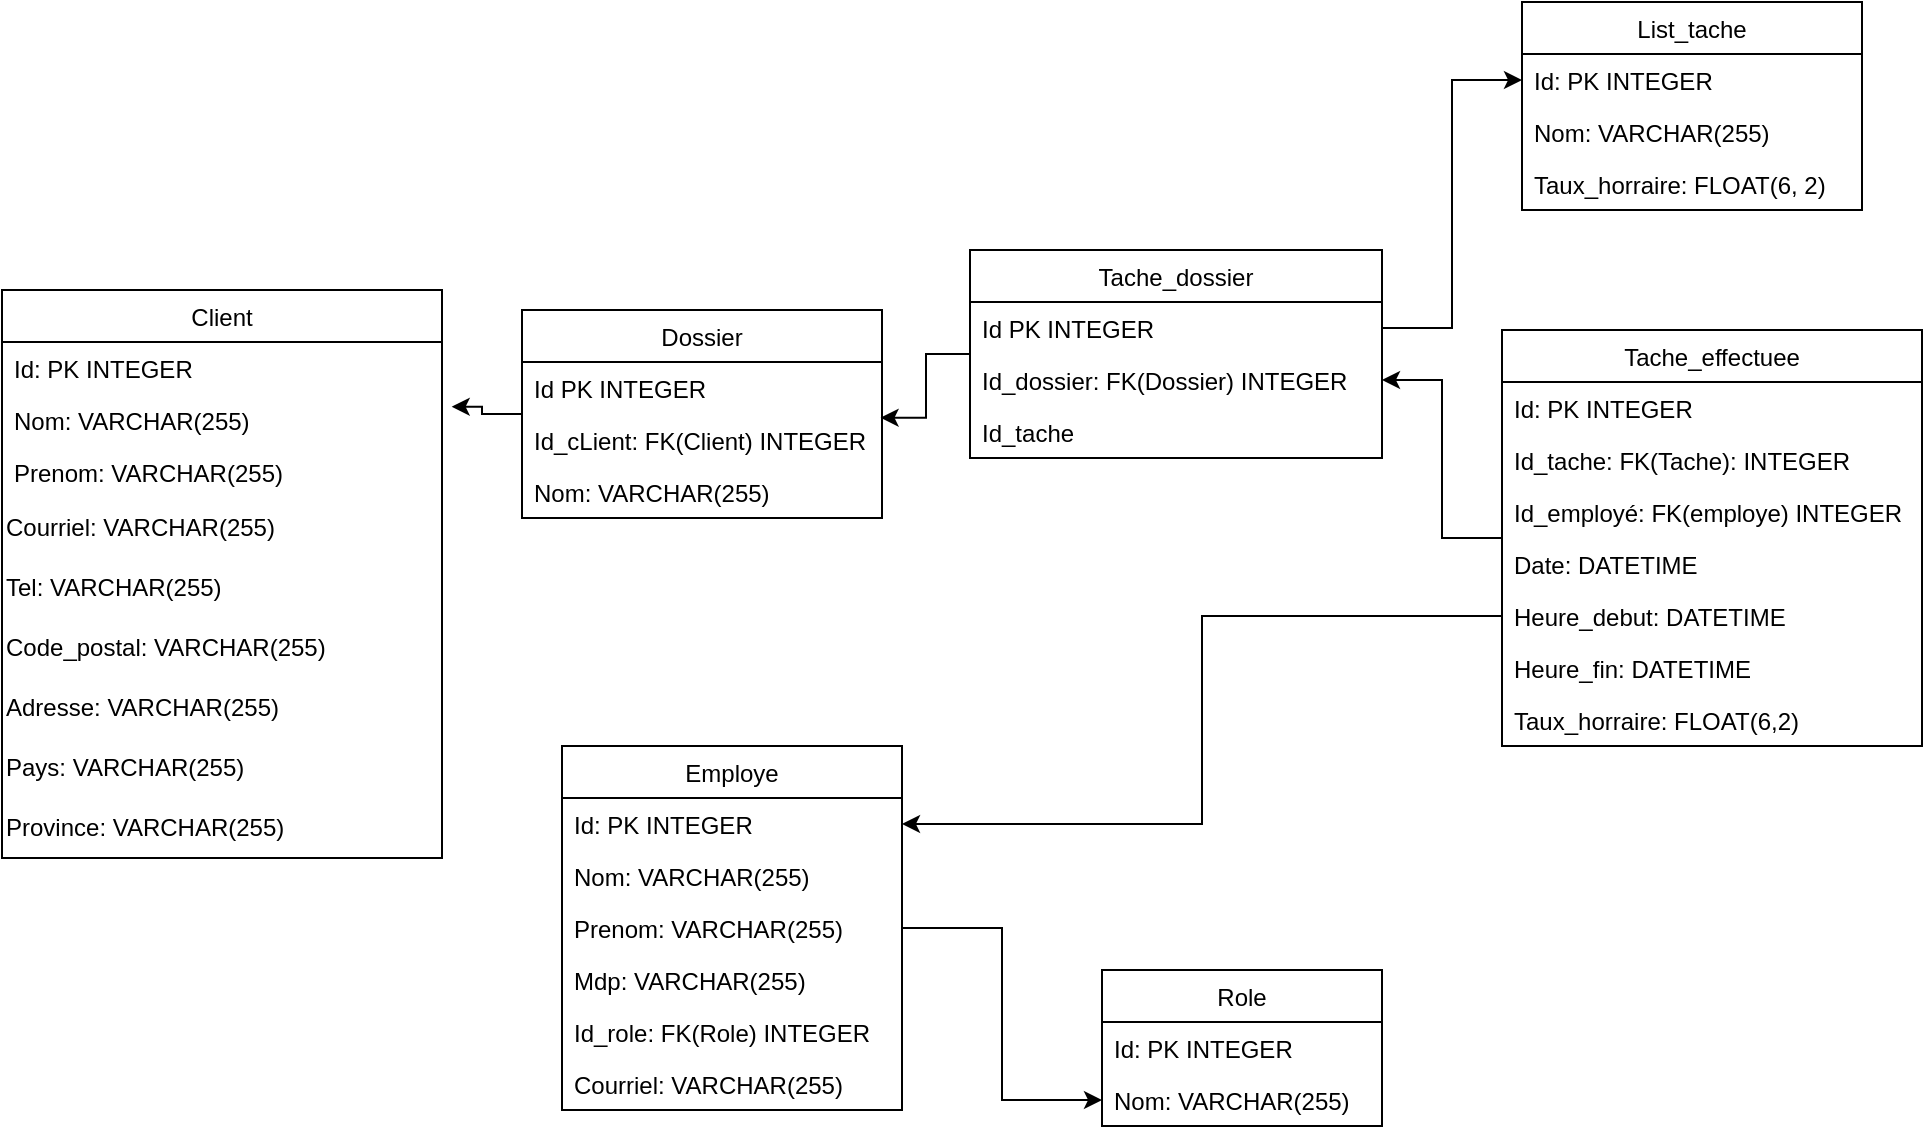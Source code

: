 <mxfile version="20.2.3" type="device"><diagram id="vCwnIYD7rUMOVge4N5CQ" name="Page-1"><mxGraphModel dx="1278" dy="1818" grid="1" gridSize="10" guides="1" tooltips="1" connect="1" arrows="1" fold="1" page="1" pageScale="1" pageWidth="827" pageHeight="1169" math="0" shadow="0"><root><mxCell id="0"/><mxCell id="1" parent="0"/><mxCell id="4wIxJHXk1emyousp7Os_-34" value="Client" style="swimlane;fontStyle=0;childLayout=stackLayout;horizontal=1;startSize=26;fillColor=none;horizontalStack=0;resizeParent=1;resizeParentMax=0;resizeLast=0;collapsible=1;marginBottom=0;" parent="1" vertex="1"><mxGeometry y="40" width="220" height="284" as="geometry"/></mxCell><mxCell id="4wIxJHXk1emyousp7Os_-35" value="Id: PK INTEGER" style="text;strokeColor=none;fillColor=none;align=left;verticalAlign=top;spacingLeft=4;spacingRight=4;overflow=hidden;rotatable=0;points=[[0,0.5],[1,0.5]];portConstraint=eastwest;" parent="4wIxJHXk1emyousp7Os_-34" vertex="1"><mxGeometry y="26" width="220" height="26" as="geometry"/></mxCell><mxCell id="4wIxJHXk1emyousp7Os_-36" value="Nom: VARCHAR(255)" style="text;strokeColor=none;fillColor=none;align=left;verticalAlign=top;spacingLeft=4;spacingRight=4;overflow=hidden;rotatable=0;points=[[0,0.5],[1,0.5]];portConstraint=eastwest;" parent="4wIxJHXk1emyousp7Os_-34" vertex="1"><mxGeometry y="52" width="220" height="26" as="geometry"/></mxCell><mxCell id="4wIxJHXk1emyousp7Os_-37" value="Prenom: VARCHAR(255)" style="text;strokeColor=none;fillColor=none;align=left;verticalAlign=top;spacingLeft=4;spacingRight=4;overflow=hidden;rotatable=0;points=[[0,0.5],[1,0.5]];portConstraint=eastwest;" parent="4wIxJHXk1emyousp7Os_-34" vertex="1"><mxGeometry y="78" width="220" height="26" as="geometry"/></mxCell><mxCell id="4wIxJHXk1emyousp7Os_-58" value="Courriel: VARCHAR(255)" style="text;html=1;strokeColor=none;fillColor=none;align=left;verticalAlign=middle;whiteSpace=wrap;rounded=0;" parent="4wIxJHXk1emyousp7Os_-34" vertex="1"><mxGeometry y="104" width="220" height="30" as="geometry"/></mxCell><mxCell id="4wIxJHXk1emyousp7Os_-59" value="Tel: VARCHAR(255)&lt;span style=&quot;color: rgba(0, 0, 0, 0); font-family: monospace; font-size: 0px;&quot;&gt;%3CmxGraphModel%3E%3Croot%3E%3CmxCell%20id%3D%220%22%2F%3E%3CmxCell%20id%3D%221%22%20parent%3D%220%22%2F%3E%3CmxCell%20id%3D%222%22%20value%3D%22Courriel%22%20style%3D%22text%3Bhtml%3D1%3BstrokeColor%3Dnone%3BfillColor%3Dnone%3Balign%3Dleft%3BverticalAlign%3Dmiddle%3BwhiteSpace%3Dwrap%3Brounded%3D0%3B%22%20vertex%3D%221%22%20parent%3D%221%22%3E%3CmxGeometry%20x%3D%2240%22%20y%3D%22154%22%20width%3D%22140%22%20height%3D%2230%22%20as%3D%22geometry%22%2F%3E%3C%2FmxCell%3E%3C%2Froot%3E%3C%2FmxGraphModel%3E:: VV&lt;/span&gt;" style="text;html=1;strokeColor=none;fillColor=none;align=left;verticalAlign=middle;whiteSpace=wrap;rounded=0;" parent="4wIxJHXk1emyousp7Os_-34" vertex="1"><mxGeometry y="134" width="220" height="30" as="geometry"/></mxCell><mxCell id="4wIxJHXk1emyousp7Os_-60" value="Code_postal: VARCHAR(255)" style="text;html=1;strokeColor=none;fillColor=none;align=left;verticalAlign=middle;whiteSpace=wrap;rounded=0;" parent="4wIxJHXk1emyousp7Os_-34" vertex="1"><mxGeometry y="164" width="220" height="30" as="geometry"/></mxCell><mxCell id="4wIxJHXk1emyousp7Os_-61" value="Adresse: VARCHAR(255)" style="text;html=1;strokeColor=none;fillColor=none;align=left;verticalAlign=middle;whiteSpace=wrap;rounded=0;" parent="4wIxJHXk1emyousp7Os_-34" vertex="1"><mxGeometry y="194" width="220" height="30" as="geometry"/></mxCell><mxCell id="4wIxJHXk1emyousp7Os_-62" value="Pays: VARCHAR(255)" style="text;html=1;strokeColor=none;fillColor=none;align=left;verticalAlign=middle;whiteSpace=wrap;rounded=0;" parent="4wIxJHXk1emyousp7Os_-34" vertex="1"><mxGeometry y="224" width="220" height="30" as="geometry"/></mxCell><mxCell id="4wIxJHXk1emyousp7Os_-63" value="Province: VARCHAR(255)" style="text;html=1;strokeColor=none;fillColor=none;align=left;verticalAlign=middle;whiteSpace=wrap;rounded=0;" parent="4wIxJHXk1emyousp7Os_-34" vertex="1"><mxGeometry y="254" width="220" height="30" as="geometry"/></mxCell><mxCell id="4wIxJHXk1emyousp7Os_-83" style="edgeStyle=orthogonalEdgeStyle;rounded=0;orthogonalLoop=1;jettySize=auto;html=1;entryX=1.022;entryY=0.245;entryDx=0;entryDy=0;entryPerimeter=0;" parent="1" source="4wIxJHXk1emyousp7Os_-38" target="4wIxJHXk1emyousp7Os_-36" edge="1"><mxGeometry relative="1" as="geometry"/></mxCell><mxCell id="4wIxJHXk1emyousp7Os_-38" value="Dossier" style="swimlane;fontStyle=0;childLayout=stackLayout;horizontal=1;startSize=26;fillColor=none;horizontalStack=0;resizeParent=1;resizeParentMax=0;resizeLast=0;collapsible=1;marginBottom=0;" parent="1" vertex="1"><mxGeometry x="260" y="50" width="180" height="104" as="geometry"/></mxCell><mxCell id="4wIxJHXk1emyousp7Os_-39" value="Id PK INTEGER" style="text;strokeColor=none;fillColor=none;align=left;verticalAlign=top;spacingLeft=4;spacingRight=4;overflow=hidden;rotatable=0;points=[[0,0.5],[1,0.5]];portConstraint=eastwest;" parent="4wIxJHXk1emyousp7Os_-38" vertex="1"><mxGeometry y="26" width="180" height="26" as="geometry"/></mxCell><mxCell id="4wIxJHXk1emyousp7Os_-64" value="Id_cLient: FK(Client) INTEGER" style="text;strokeColor=none;fillColor=none;align=left;verticalAlign=top;spacingLeft=4;spacingRight=4;overflow=hidden;rotatable=0;points=[[0,0.5],[1,0.5]];portConstraint=eastwest;" parent="4wIxJHXk1emyousp7Os_-38" vertex="1"><mxGeometry y="52" width="180" height="26" as="geometry"/></mxCell><mxCell id="4wIxJHXk1emyousp7Os_-40" value="Nom: VARCHAR(255)" style="text;strokeColor=none;fillColor=none;align=left;verticalAlign=top;spacingLeft=4;spacingRight=4;overflow=hidden;rotatable=0;points=[[0,0.5],[1,0.5]];portConstraint=eastwest;" parent="4wIxJHXk1emyousp7Os_-38" vertex="1"><mxGeometry y="78" width="180" height="26" as="geometry"/></mxCell><mxCell id="4wIxJHXk1emyousp7Os_-81" style="edgeStyle=orthogonalEdgeStyle;rounded=0;orthogonalLoop=1;jettySize=auto;html=1;entryX=0;entryY=0.5;entryDx=0;entryDy=0;" parent="1" source="4wIxJHXk1emyousp7Os_-46" target="4wIxJHXk1emyousp7Os_-74" edge="1"><mxGeometry relative="1" as="geometry"/></mxCell><mxCell id="4wIxJHXk1emyousp7Os_-46" value="Employe" style="swimlane;fontStyle=0;childLayout=stackLayout;horizontal=1;startSize=26;fillColor=none;horizontalStack=0;resizeParent=1;resizeParentMax=0;resizeLast=0;collapsible=1;marginBottom=0;" parent="1" vertex="1"><mxGeometry x="280" y="268" width="170" height="182" as="geometry"/></mxCell><mxCell id="4wIxJHXk1emyousp7Os_-47" value="Id: PK INTEGER" style="text;strokeColor=none;fillColor=none;align=left;verticalAlign=top;spacingLeft=4;spacingRight=4;overflow=hidden;rotatable=0;points=[[0,0.5],[1,0.5]];portConstraint=eastwest;" parent="4wIxJHXk1emyousp7Os_-46" vertex="1"><mxGeometry y="26" width="170" height="26" as="geometry"/></mxCell><mxCell id="4wIxJHXk1emyousp7Os_-48" value="Nom: VARCHAR(255)" style="text;strokeColor=none;fillColor=none;align=left;verticalAlign=top;spacingLeft=4;spacingRight=4;overflow=hidden;rotatable=0;points=[[0,0.5],[1,0.5]];portConstraint=eastwest;" parent="4wIxJHXk1emyousp7Os_-46" vertex="1"><mxGeometry y="52" width="170" height="26" as="geometry"/></mxCell><mxCell id="4wIxJHXk1emyousp7Os_-49" value="Prenom: VARCHAR(255)" style="text;strokeColor=none;fillColor=none;align=left;verticalAlign=top;spacingLeft=4;spacingRight=4;overflow=hidden;rotatable=0;points=[[0,0.5],[1,0.5]];portConstraint=eastwest;" parent="4wIxJHXk1emyousp7Os_-46" vertex="1"><mxGeometry y="78" width="170" height="26" as="geometry"/></mxCell><mxCell id="4wIxJHXk1emyousp7Os_-70" value="Mdp: VARCHAR(255)" style="text;strokeColor=none;fillColor=none;align=left;verticalAlign=top;spacingLeft=4;spacingRight=4;overflow=hidden;rotatable=0;points=[[0,0.5],[1,0.5]];portConstraint=eastwest;" parent="4wIxJHXk1emyousp7Os_-46" vertex="1"><mxGeometry y="104" width="170" height="26" as="geometry"/></mxCell><mxCell id="4wIxJHXk1emyousp7Os_-71" value="Id_role: FK(Role) INTEGER" style="text;strokeColor=none;fillColor=none;align=left;verticalAlign=top;spacingLeft=4;spacingRight=4;overflow=hidden;rotatable=0;points=[[0,0.5],[1,0.5]];portConstraint=eastwest;" parent="4wIxJHXk1emyousp7Os_-46" vertex="1"><mxGeometry y="130" width="170" height="26" as="geometry"/></mxCell><mxCell id="4wIxJHXk1emyousp7Os_-85" value="Courriel: VARCHAR(255)" style="text;strokeColor=none;fillColor=none;align=left;verticalAlign=top;spacingLeft=4;spacingRight=4;overflow=hidden;rotatable=0;points=[[0,0.5],[1,0.5]];portConstraint=eastwest;" parent="4wIxJHXk1emyousp7Os_-46" vertex="1"><mxGeometry y="156" width="170" height="26" as="geometry"/></mxCell><mxCell id="4wIxJHXk1emyousp7Os_-84" style="edgeStyle=orthogonalEdgeStyle;rounded=0;orthogonalLoop=1;jettySize=auto;html=1;entryX=0.996;entryY=0.072;entryDx=0;entryDy=0;entryPerimeter=0;" parent="1" source="4wIxJHXk1emyousp7Os_-50" target="4wIxJHXk1emyousp7Os_-64" edge="1"><mxGeometry relative="1" as="geometry"/></mxCell><mxCell id="4wIxJHXk1emyousp7Os_-50" value="Tache_dossier" style="swimlane;fontStyle=0;childLayout=stackLayout;horizontal=1;startSize=26;fillColor=none;horizontalStack=0;resizeParent=1;resizeParentMax=0;resizeLast=0;collapsible=1;marginBottom=0;" parent="1" vertex="1"><mxGeometry x="484" y="20" width="206" height="104" as="geometry"/></mxCell><mxCell id="4wIxJHXk1emyousp7Os_-51" value="Id PK INTEGER" style="text;strokeColor=none;fillColor=none;align=left;verticalAlign=top;spacingLeft=4;spacingRight=4;overflow=hidden;rotatable=0;points=[[0,0.5],[1,0.5]];portConstraint=eastwest;" parent="4wIxJHXk1emyousp7Os_-50" vertex="1"><mxGeometry y="26" width="206" height="26" as="geometry"/></mxCell><mxCell id="4wIxJHXk1emyousp7Os_-52" value="Id_dossier: FK(Dossier) INTEGER" style="text;strokeColor=none;fillColor=none;align=left;verticalAlign=top;spacingLeft=4;spacingRight=4;overflow=hidden;rotatable=0;points=[[0,0.5],[1,0.5]];portConstraint=eastwest;" parent="4wIxJHXk1emyousp7Os_-50" vertex="1"><mxGeometry y="52" width="206" height="26" as="geometry"/></mxCell><mxCell id="4wIxJHXk1emyousp7Os_-53" value="Id_tache" style="text;strokeColor=none;fillColor=none;align=left;verticalAlign=top;spacingLeft=4;spacingRight=4;overflow=hidden;rotatable=0;points=[[0,0.5],[1,0.5]];portConstraint=eastwest;" parent="4wIxJHXk1emyousp7Os_-50" vertex="1"><mxGeometry y="78" width="206" height="26" as="geometry"/></mxCell><mxCell id="4wIxJHXk1emyousp7Os_-80" style="edgeStyle=orthogonalEdgeStyle;rounded=0;orthogonalLoop=1;jettySize=auto;html=1;entryX=1;entryY=0.5;entryDx=0;entryDy=0;" parent="1" source="4wIxJHXk1emyousp7Os_-54" target="4wIxJHXk1emyousp7Os_-52" edge="1"><mxGeometry relative="1" as="geometry"/></mxCell><mxCell id="4wIxJHXk1emyousp7Os_-54" value="Tache_effectuee" style="swimlane;fontStyle=0;childLayout=stackLayout;horizontal=1;startSize=26;fillColor=none;horizontalStack=0;resizeParent=1;resizeParentMax=0;resizeLast=0;collapsible=1;marginBottom=0;" parent="1" vertex="1"><mxGeometry x="750" y="60" width="210" height="208" as="geometry"/></mxCell><mxCell id="4wIxJHXk1emyousp7Os_-55" value="Id: PK INTEGER" style="text;strokeColor=none;fillColor=none;align=left;verticalAlign=top;spacingLeft=4;spacingRight=4;overflow=hidden;rotatable=0;points=[[0,0.5],[1,0.5]];portConstraint=eastwest;" parent="4wIxJHXk1emyousp7Os_-54" vertex="1"><mxGeometry y="26" width="210" height="26" as="geometry"/></mxCell><mxCell id="4wIxJHXk1emyousp7Os_-56" value="Id_tache: FK(Tache): INTEGER" style="text;strokeColor=none;fillColor=none;align=left;verticalAlign=top;spacingLeft=4;spacingRight=4;overflow=hidden;rotatable=0;points=[[0,0.5],[1,0.5]];portConstraint=eastwest;" parent="4wIxJHXk1emyousp7Os_-54" vertex="1"><mxGeometry y="52" width="210" height="26" as="geometry"/></mxCell><mxCell id="4wIxJHXk1emyousp7Os_-57" value="Id_employé: FK(employe) INTEGER" style="text;strokeColor=none;fillColor=none;align=left;verticalAlign=top;spacingLeft=4;spacingRight=4;overflow=hidden;rotatable=0;points=[[0,0.5],[1,0.5]];portConstraint=eastwest;" parent="4wIxJHXk1emyousp7Os_-54" vertex="1"><mxGeometry y="78" width="210" height="26" as="geometry"/></mxCell><mxCell id="4wIxJHXk1emyousp7Os_-65" value="Date: DATETIME" style="text;strokeColor=none;fillColor=none;align=left;verticalAlign=top;spacingLeft=4;spacingRight=4;overflow=hidden;rotatable=0;points=[[0,0.5],[1,0.5]];portConstraint=eastwest;" parent="4wIxJHXk1emyousp7Os_-54" vertex="1"><mxGeometry y="104" width="210" height="26" as="geometry"/></mxCell><mxCell id="4wIxJHXk1emyousp7Os_-66" value="Heure_debut: DATETIME" style="text;strokeColor=none;fillColor=none;align=left;verticalAlign=top;spacingLeft=4;spacingRight=4;overflow=hidden;rotatable=0;points=[[0,0.5],[1,0.5]];portConstraint=eastwest;" parent="4wIxJHXk1emyousp7Os_-54" vertex="1"><mxGeometry y="130" width="210" height="26" as="geometry"/></mxCell><mxCell id="4wIxJHXk1emyousp7Os_-67" value="Heure_fin: DATETIME" style="text;strokeColor=none;fillColor=none;align=left;verticalAlign=top;spacingLeft=4;spacingRight=4;overflow=hidden;rotatable=0;points=[[0,0.5],[1,0.5]];portConstraint=eastwest;" parent="4wIxJHXk1emyousp7Os_-54" vertex="1"><mxGeometry y="156" width="210" height="26" as="geometry"/></mxCell><mxCell id="4wIxJHXk1emyousp7Os_-69" value="Taux_horraire: FLOAT(6,2)" style="text;strokeColor=none;fillColor=none;align=left;verticalAlign=top;spacingLeft=4;spacingRight=4;overflow=hidden;rotatable=0;points=[[0,0.5],[1,0.5]];portConstraint=eastwest;" parent="4wIxJHXk1emyousp7Os_-54" vertex="1"><mxGeometry y="182" width="210" height="26" as="geometry"/></mxCell><mxCell id="4wIxJHXk1emyousp7Os_-72" value="Role" style="swimlane;fontStyle=0;childLayout=stackLayout;horizontal=1;startSize=26;fillColor=none;horizontalStack=0;resizeParent=1;resizeParentMax=0;resizeLast=0;collapsible=1;marginBottom=0;" parent="1" vertex="1"><mxGeometry x="550" y="380" width="140" height="78" as="geometry"/></mxCell><mxCell id="4wIxJHXk1emyousp7Os_-73" value="Id: PK INTEGER" style="text;strokeColor=none;fillColor=none;align=left;verticalAlign=top;spacingLeft=4;spacingRight=4;overflow=hidden;rotatable=0;points=[[0,0.5],[1,0.5]];portConstraint=eastwest;" parent="4wIxJHXk1emyousp7Os_-72" vertex="1"><mxGeometry y="26" width="140" height="26" as="geometry"/></mxCell><mxCell id="4wIxJHXk1emyousp7Os_-74" value="Nom: VARCHAR(255)" style="text;strokeColor=none;fillColor=none;align=left;verticalAlign=top;spacingLeft=4;spacingRight=4;overflow=hidden;rotatable=0;points=[[0,0.5],[1,0.5]];portConstraint=eastwest;" parent="4wIxJHXk1emyousp7Os_-72" vertex="1"><mxGeometry y="52" width="140" height="26" as="geometry"/></mxCell><mxCell id="4wIxJHXk1emyousp7Os_-82" style="edgeStyle=orthogonalEdgeStyle;rounded=0;orthogonalLoop=1;jettySize=auto;html=1;" parent="1" source="4wIxJHXk1emyousp7Os_-66" target="4wIxJHXk1emyousp7Os_-47" edge="1"><mxGeometry relative="1" as="geometry"/></mxCell><mxCell id="4wIxJHXk1emyousp7Os_-86" value="List_tache" style="swimlane;fontStyle=0;childLayout=stackLayout;horizontal=1;startSize=26;fillColor=none;horizontalStack=0;resizeParent=1;resizeParentMax=0;resizeLast=0;collapsible=1;marginBottom=0;" parent="1" vertex="1"><mxGeometry x="760" y="-104" width="170" height="104" as="geometry"/></mxCell><mxCell id="4wIxJHXk1emyousp7Os_-87" value="Id: PK INTEGER" style="text;strokeColor=none;fillColor=none;align=left;verticalAlign=top;spacingLeft=4;spacingRight=4;overflow=hidden;rotatable=0;points=[[0,0.5],[1,0.5]];portConstraint=eastwest;" parent="4wIxJHXk1emyousp7Os_-86" vertex="1"><mxGeometry y="26" width="170" height="26" as="geometry"/></mxCell><mxCell id="4wIxJHXk1emyousp7Os_-89" value="Nom: VARCHAR(255)" style="text;strokeColor=none;fillColor=none;align=left;verticalAlign=top;spacingLeft=4;spacingRight=4;overflow=hidden;rotatable=0;points=[[0,0.5],[1,0.5]];portConstraint=eastwest;" parent="4wIxJHXk1emyousp7Os_-86" vertex="1"><mxGeometry y="52" width="170" height="26" as="geometry"/></mxCell><mxCell id="4wIxJHXk1emyousp7Os_-90" value="Taux_horraire: FLOAT(6, 2)" style="text;strokeColor=none;fillColor=none;align=left;verticalAlign=top;spacingLeft=4;spacingRight=4;overflow=hidden;rotatable=0;points=[[0,0.5],[1,0.5]];portConstraint=eastwest;" parent="4wIxJHXk1emyousp7Os_-86" vertex="1"><mxGeometry y="78" width="170" height="26" as="geometry"/></mxCell><mxCell id="4wIxJHXk1emyousp7Os_-92" style="edgeStyle=orthogonalEdgeStyle;rounded=0;orthogonalLoop=1;jettySize=auto;html=1;entryX=0;entryY=0.5;entryDx=0;entryDy=0;" parent="1" source="4wIxJHXk1emyousp7Os_-51" target="4wIxJHXk1emyousp7Os_-87" edge="1"><mxGeometry relative="1" as="geometry"/></mxCell></root></mxGraphModel></diagram></mxfile>